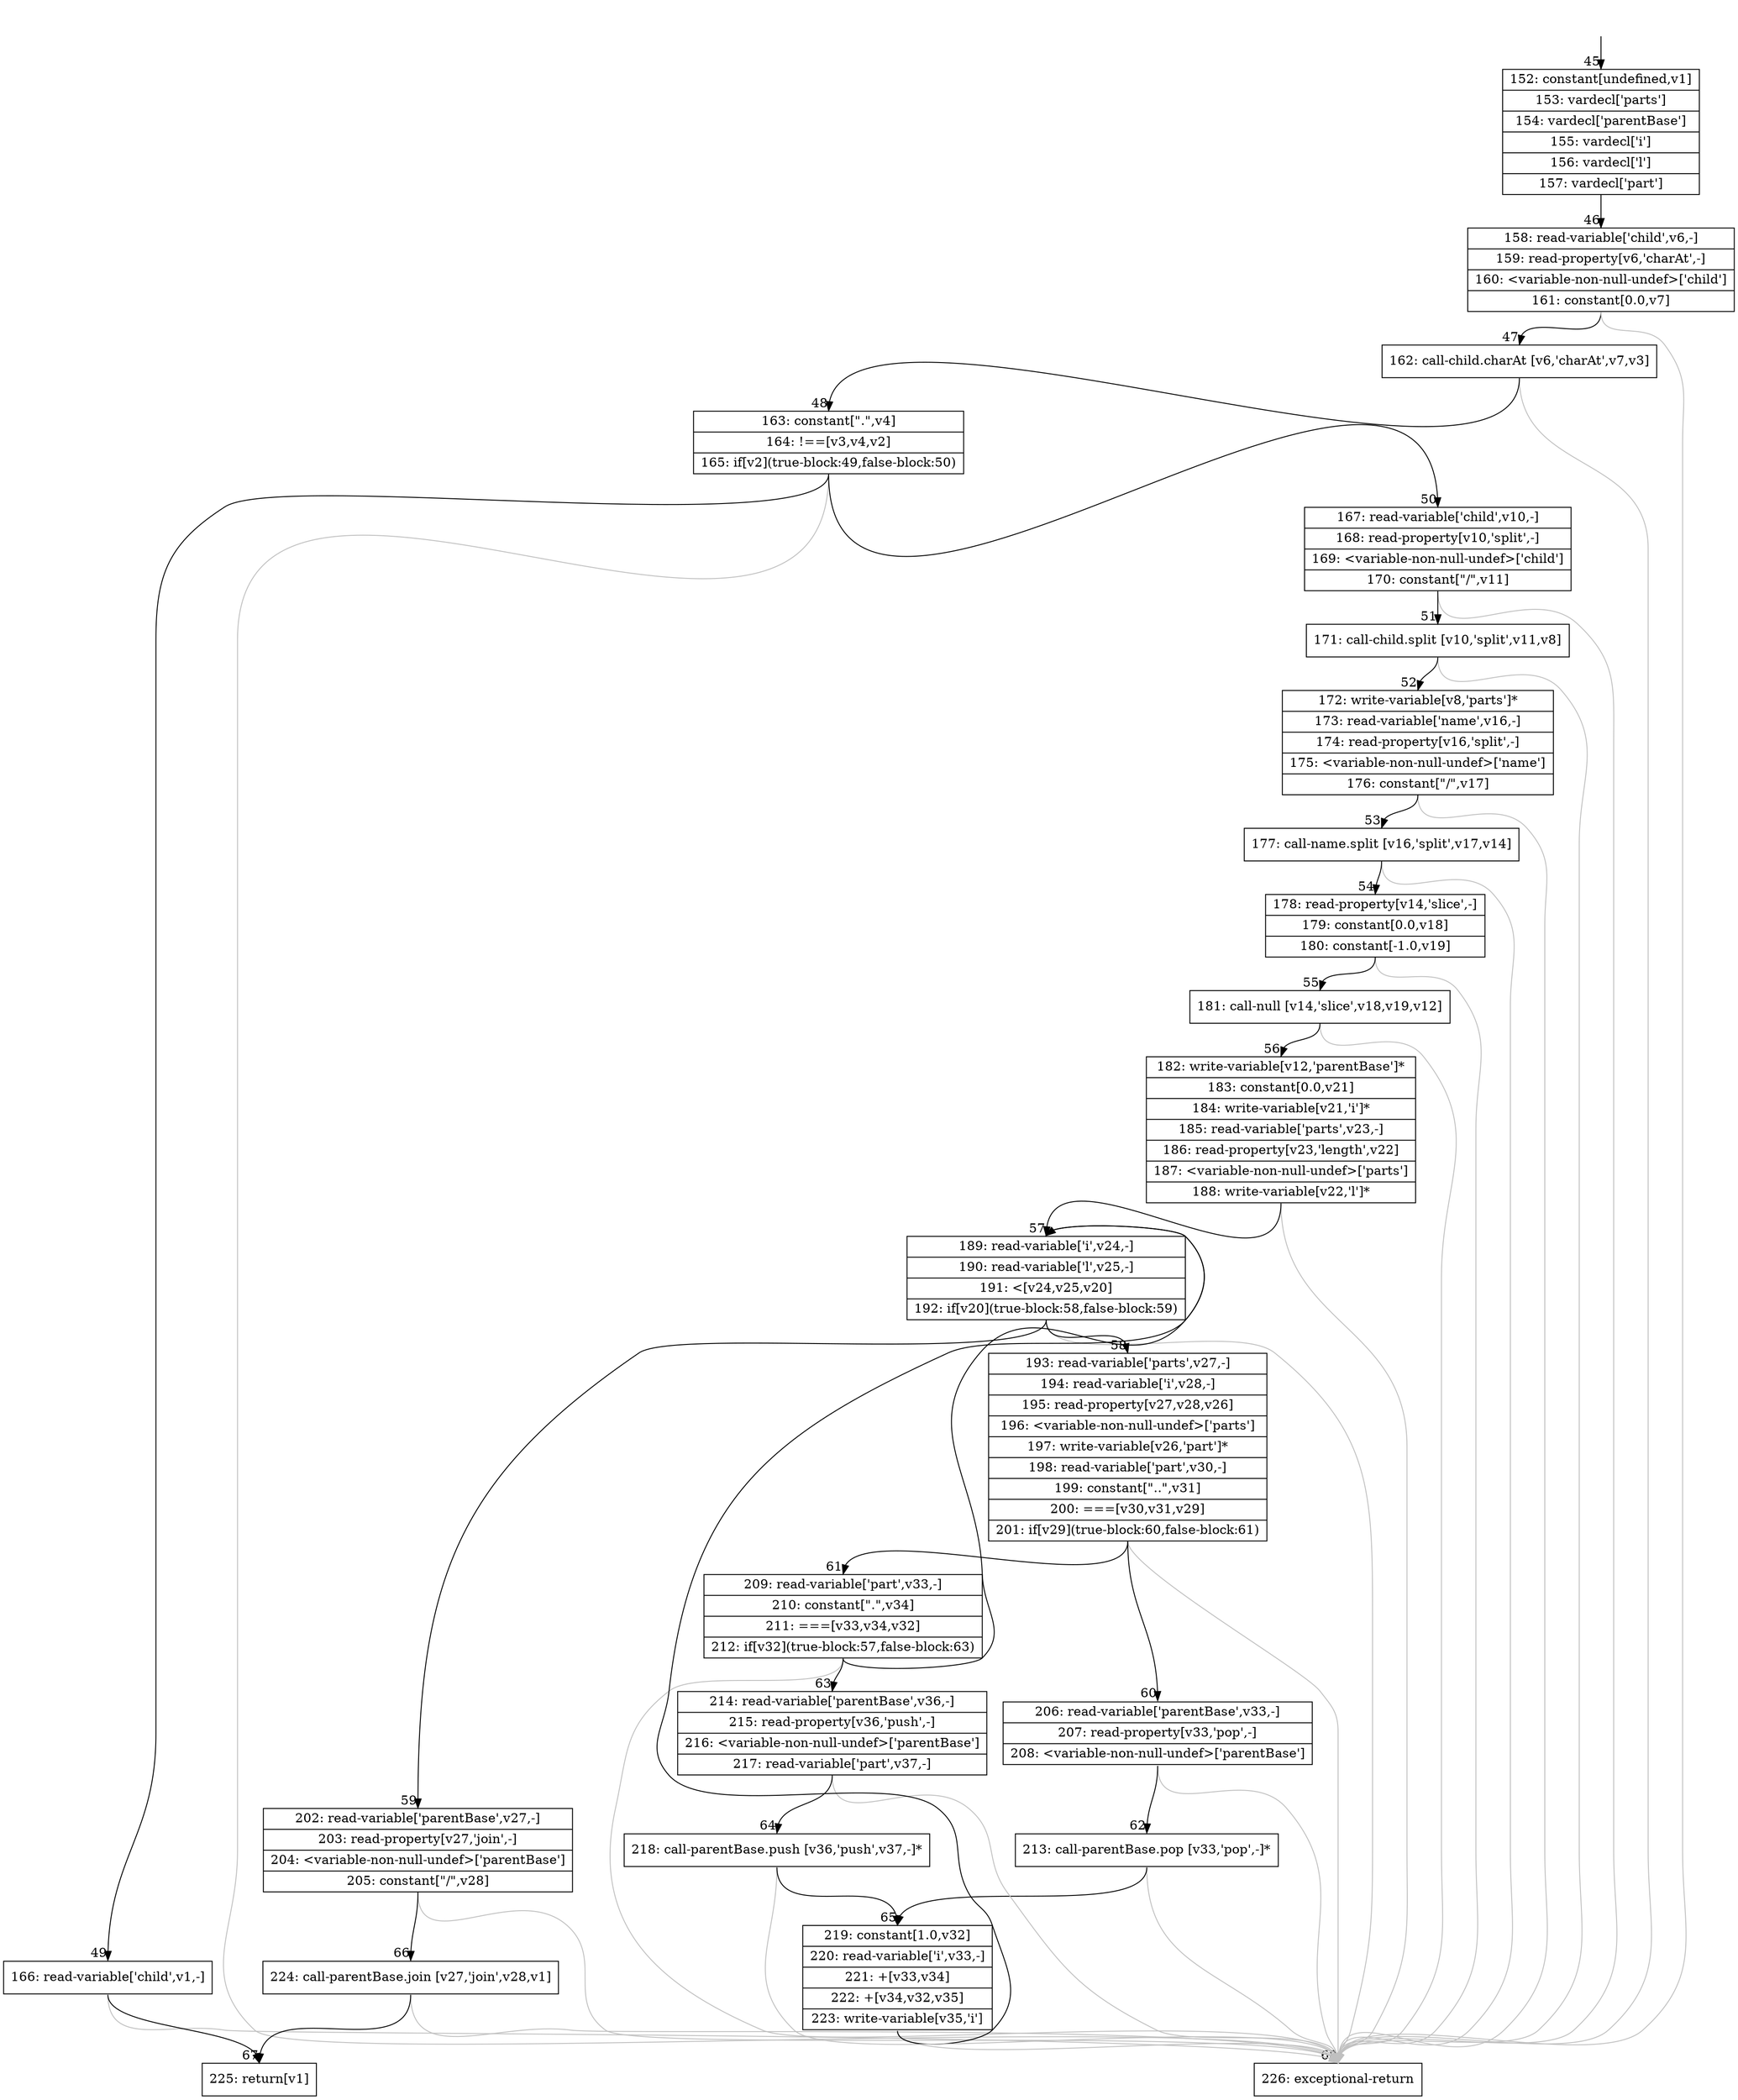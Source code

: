 digraph {
rankdir="TD"
BB_entry6[shape=none,label=""];
BB_entry6 -> BB45 [tailport=s, headport=n, headlabel="    45"]
BB45 [shape=record label="{152: constant[undefined,v1]|153: vardecl['parts']|154: vardecl['parentBase']|155: vardecl['i']|156: vardecl['l']|157: vardecl['part']}" ] 
BB45 -> BB46 [tailport=s, headport=n, headlabel="      46"]
BB46 [shape=record label="{158: read-variable['child',v6,-]|159: read-property[v6,'charAt',-]|160: \<variable-non-null-undef\>['child']|161: constant[0.0,v7]}" ] 
BB46 -> BB47 [tailport=s, headport=n, headlabel="      47"]
BB46 -> BB68 [tailport=s, headport=n, color=gray, headlabel="      68"]
BB47 [shape=record label="{162: call-child.charAt [v6,'charAt',v7,v3]}" ] 
BB47 -> BB48 [tailport=s, headport=n, headlabel="      48"]
BB47 -> BB68 [tailport=s, headport=n, color=gray]
BB48 [shape=record label="{163: constant[\".\",v4]|164: !==[v3,v4,v2]|165: if[v2](true-block:49,false-block:50)}" ] 
BB48 -> BB49 [tailport=s, headport=n, headlabel="      49"]
BB48 -> BB50 [tailport=s, headport=n, headlabel="      50"]
BB48 -> BB68 [tailport=s, headport=n, color=gray]
BB49 [shape=record label="{166: read-variable['child',v1,-]}" ] 
BB49 -> BB67 [tailport=s, headport=n, headlabel="      67"]
BB49 -> BB68 [tailport=s, headport=n, color=gray]
BB50 [shape=record label="{167: read-variable['child',v10,-]|168: read-property[v10,'split',-]|169: \<variable-non-null-undef\>['child']|170: constant[\"/\",v11]}" ] 
BB50 -> BB51 [tailport=s, headport=n, headlabel="      51"]
BB50 -> BB68 [tailport=s, headport=n, color=gray]
BB51 [shape=record label="{171: call-child.split [v10,'split',v11,v8]}" ] 
BB51 -> BB52 [tailport=s, headport=n, headlabel="      52"]
BB51 -> BB68 [tailport=s, headport=n, color=gray]
BB52 [shape=record label="{172: write-variable[v8,'parts']*|173: read-variable['name',v16,-]|174: read-property[v16,'split',-]|175: \<variable-non-null-undef\>['name']|176: constant[\"/\",v17]}" ] 
BB52 -> BB53 [tailport=s, headport=n, headlabel="      53"]
BB52 -> BB68 [tailport=s, headport=n, color=gray]
BB53 [shape=record label="{177: call-name.split [v16,'split',v17,v14]}" ] 
BB53 -> BB54 [tailport=s, headport=n, headlabel="      54"]
BB53 -> BB68 [tailport=s, headport=n, color=gray]
BB54 [shape=record label="{178: read-property[v14,'slice',-]|179: constant[0.0,v18]|180: constant[-1.0,v19]}" ] 
BB54 -> BB55 [tailport=s, headport=n, headlabel="      55"]
BB54 -> BB68 [tailport=s, headport=n, color=gray]
BB55 [shape=record label="{181: call-null [v14,'slice',v18,v19,v12]}" ] 
BB55 -> BB56 [tailport=s, headport=n, headlabel="      56"]
BB55 -> BB68 [tailport=s, headport=n, color=gray]
BB56 [shape=record label="{182: write-variable[v12,'parentBase']*|183: constant[0.0,v21]|184: write-variable[v21,'i']*|185: read-variable['parts',v23,-]|186: read-property[v23,'length',v22]|187: \<variable-non-null-undef\>['parts']|188: write-variable[v22,'l']*}" ] 
BB56 -> BB57 [tailport=s, headport=n, headlabel="      57"]
BB56 -> BB68 [tailport=s, headport=n, color=gray]
BB57 [shape=record label="{189: read-variable['i',v24,-]|190: read-variable['l',v25,-]|191: \<[v24,v25,v20]|192: if[v20](true-block:58,false-block:59)}" ] 
BB57 -> BB58 [tailport=s, headport=n, headlabel="      58"]
BB57 -> BB59 [tailport=s, headport=n, headlabel="      59"]
BB57 -> BB68 [tailport=s, headport=n, color=gray]
BB58 [shape=record label="{193: read-variable['parts',v27,-]|194: read-variable['i',v28,-]|195: read-property[v27,v28,v26]|196: \<variable-non-null-undef\>['parts']|197: write-variable[v26,'part']*|198: read-variable['part',v30,-]|199: constant[\"..\",v31]|200: ===[v30,v31,v29]|201: if[v29](true-block:60,false-block:61)}" ] 
BB58 -> BB60 [tailport=s, headport=n, headlabel="      60"]
BB58 -> BB61 [tailport=s, headport=n, headlabel="      61"]
BB58 -> BB68 [tailport=s, headport=n, color=gray]
BB59 [shape=record label="{202: read-variable['parentBase',v27,-]|203: read-property[v27,'join',-]|204: \<variable-non-null-undef\>['parentBase']|205: constant[\"/\",v28]}" ] 
BB59 -> BB66 [tailport=s, headport=n, headlabel="      66"]
BB59 -> BB68 [tailport=s, headport=n, color=gray]
BB60 [shape=record label="{206: read-variable['parentBase',v33,-]|207: read-property[v33,'pop',-]|208: \<variable-non-null-undef\>['parentBase']}" ] 
BB60 -> BB62 [tailport=s, headport=n, headlabel="      62"]
BB60 -> BB68 [tailport=s, headport=n, color=gray]
BB61 [shape=record label="{209: read-variable['part',v33,-]|210: constant[\".\",v34]|211: ===[v33,v34,v32]|212: if[v32](true-block:57,false-block:63)}" ] 
BB61 -> BB57 [tailport=s, headport=n]
BB61 -> BB63 [tailport=s, headport=n, headlabel="      63"]
BB61 -> BB68 [tailport=s, headport=n, color=gray]
BB62 [shape=record label="{213: call-parentBase.pop [v33,'pop',-]*}" ] 
BB62 -> BB65 [tailport=s, headport=n, headlabel="      65"]
BB62 -> BB68 [tailport=s, headport=n, color=gray]
BB63 [shape=record label="{214: read-variable['parentBase',v36,-]|215: read-property[v36,'push',-]|216: \<variable-non-null-undef\>['parentBase']|217: read-variable['part',v37,-]}" ] 
BB63 -> BB64 [tailport=s, headport=n, headlabel="      64"]
BB63 -> BB68 [tailport=s, headport=n, color=gray]
BB64 [shape=record label="{218: call-parentBase.push [v36,'push',v37,-]*}" ] 
BB64 -> BB65 [tailport=s, headport=n]
BB64 -> BB68 [tailport=s, headport=n, color=gray]
BB65 [shape=record label="{219: constant[1.0,v32]|220: read-variable['i',v33,-]|221: +[v33,v34]|222: +[v34,v32,v35]|223: write-variable[v35,'i']}" ] 
BB65 -> BB57 [tailport=s, headport=n]
BB65 -> BB68 [tailport=s, headport=n, color=gray]
BB66 [shape=record label="{224: call-parentBase.join [v27,'join',v28,v1]}" ] 
BB66 -> BB67 [tailport=s, headport=n]
BB66 -> BB68 [tailport=s, headport=n, color=gray]
BB67 [shape=record label="{225: return[v1]}" ] 
BB68 [shape=record label="{226: exceptional-return}" ] 
//#$~ 73
}
